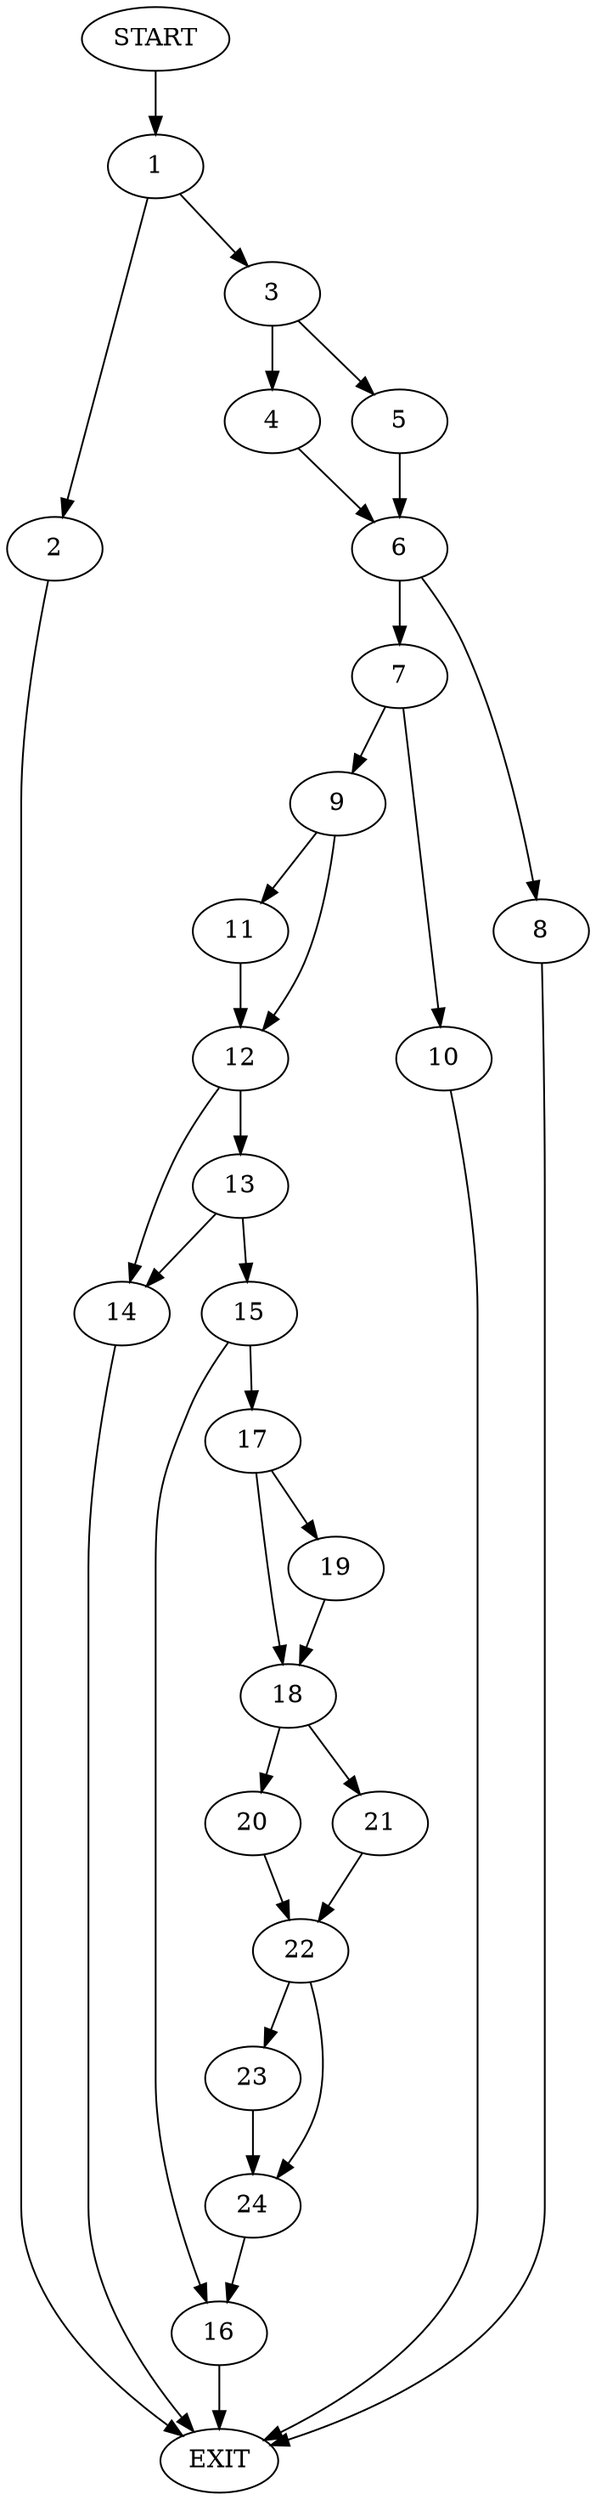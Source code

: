 digraph {
0 [label="START"]
25 [label="EXIT"]
0 -> 1
1 -> 2
1 -> 3
2 -> 25
3 -> 4
3 -> 5
4 -> 6
5 -> 6
6 -> 7
6 -> 8
7 -> 9
7 -> 10
8 -> 25
10 -> 25
9 -> 11
9 -> 12
11 -> 12
12 -> 13
12 -> 14
13 -> 14
13 -> 15
14 -> 25
15 -> 16
15 -> 17
17 -> 18
17 -> 19
16 -> 25
18 -> 20
18 -> 21
19 -> 18
21 -> 22
20 -> 22
22 -> 23
22 -> 24
23 -> 24
24 -> 16
}
